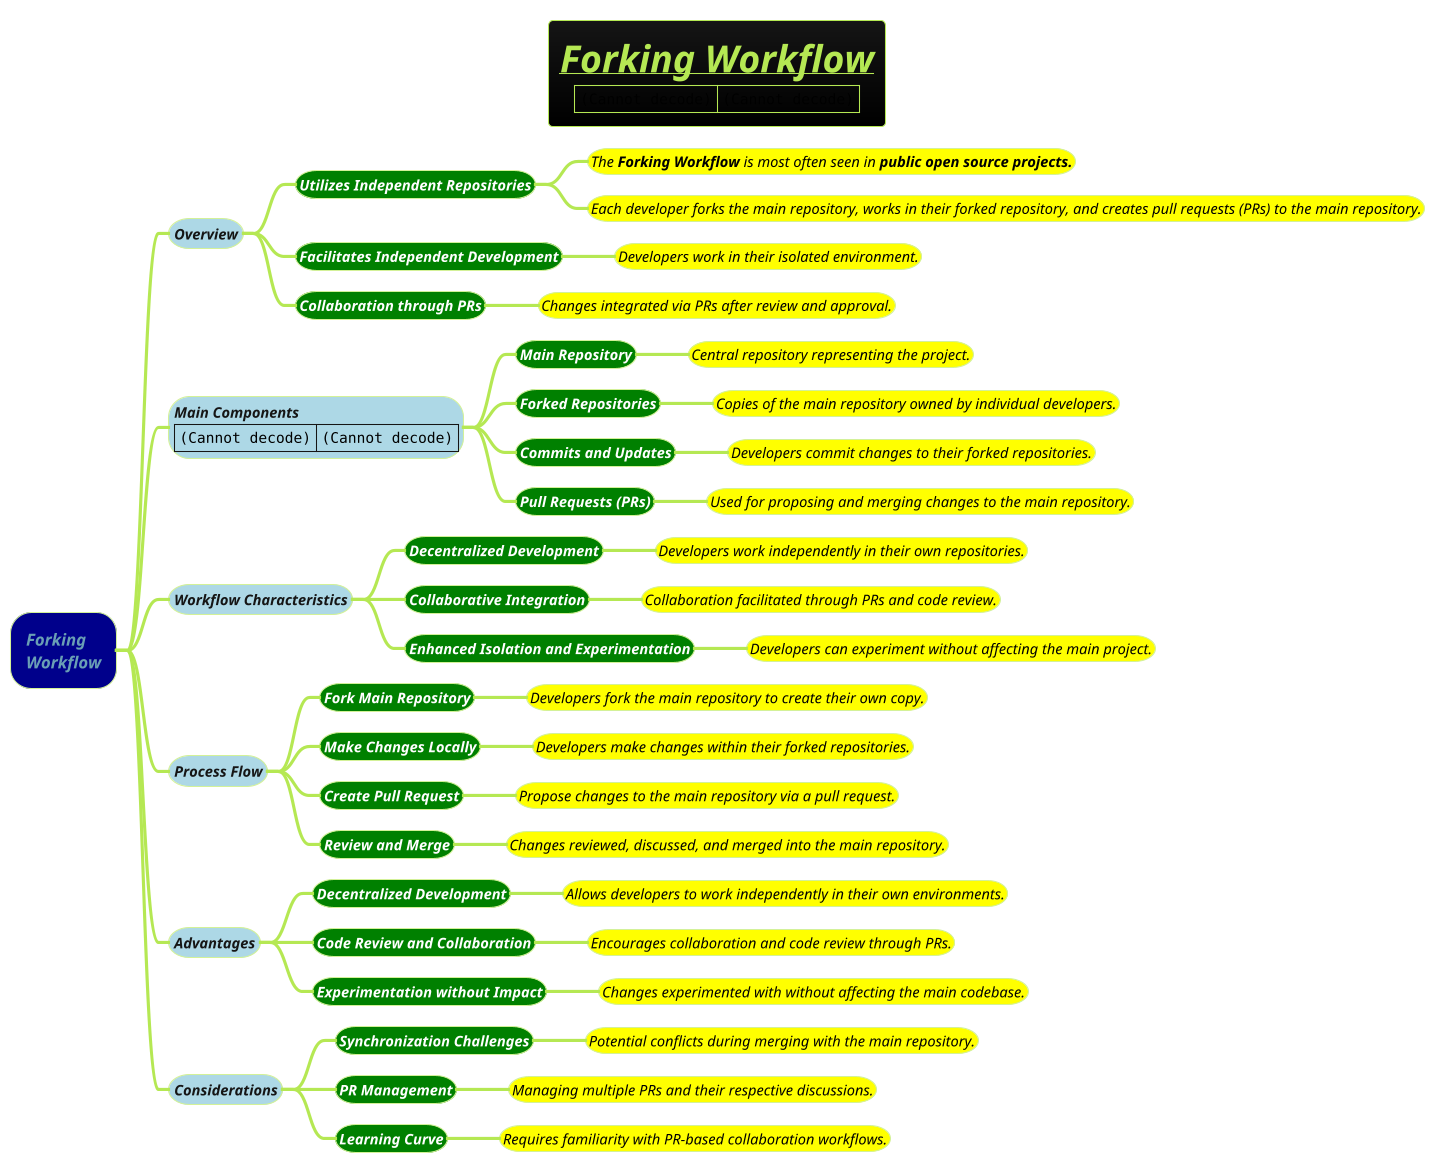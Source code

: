 @startmindmap
title =<i><b><u>Forking Workflow\n|<img:images/img_16.png{scale=1.3}>|<img:images/img_17.png{scale=1}>|
!theme hacker

*[#darkblue] <i>Forking \n<i>Workflow
**[#lightblue] <i><color #blac><size:14>Overview
***[#green] <b><i><color #white><size:14>Utilizes Independent Repositories
****[#yellow] <i><color #black><size:14>The **Forking Workflow** is most often seen in <b>public open source projects.
****[#yellow] <i><color #black><size:14>Each developer forks the main repository, works in their forked repository, and creates pull requests (PRs) to the main repository.
***[#green] <b><i><color #white><size:14>Facilitates Independent Development
****[#yellow] <i><color #black><size:14>Developers work in their isolated environment.
***[#green] <b><i><color #white><size:14>Collaboration through PRs
****[#yellow] <i><color #black><size:14>Changes integrated via PRs after review and approval.
**[#lightblue] <i><color #blac><size:14>Main Components\n|<img:images/img_16.png{scale=.65}>|<img:images/img_17.png{scale=.51}>|
***[#green] <b><i><color #white><size:14>Main Repository
****[#yellow] <i><color #black><size:14>Central repository representing the project.
***[#green] <b><i><color #white><size:14>Forked Repositories
****[#yellow] <i><color #black><size:14>Copies of the main repository owned by individual developers.
***[#green] <b><i><color #white><size:14>Commits and Updates
****[#yellow] <i><color #black><size:14>Developers commit changes to their forked repositories.
***[#green] <b><i><color #white><size:14>Pull Requests (PRs)
****[#yellow] <i><color #black><size:14>Used for proposing and merging changes to the main repository.
**[#lightblue] <i><color #blac><size:14>Workflow Characteristics
***[#green] <b><i><color #white><size:14>Decentralized Development
****[#yellow] <i><color #black><size:14>Developers work independently in their own repositories.
***[#green] <b><i><color #white><size:14>Collaborative Integration
****[#yellow] <i><color #black><size:14>Collaboration facilitated through PRs and code review.
***[#green] <b><i><color #white><size:14>Enhanced Isolation and Experimentation
****[#yellow] <i><color #black><size:14>Developers can experiment without affecting the main project.
**[#lightblue] <i><color #blac><size:14>Process Flow
***[#green] <b><i><color #white><size:14>Fork Main Repository
****[#yellow] <i><color #black><size:14>Developers fork the main repository to create their own copy.
***[#green] <b><i><color #white><size:14>Make Changes Locally
****[#yellow] <i><color #black><size:14>Developers make changes within their forked repositories.
***[#green] <b><i><color #white><size:14>Create Pull Request
****[#yellow] <i><color #black><size:14>Propose changes to the main repository via a pull request.
***[#green] <b><i><color #white><size:14>Review and Merge
****[#yellow] <i><color #black><size:14>Changes reviewed, discussed, and merged into the main repository.
**[#lightblue] <i><color #blac><size:14>Advantages
***[#green] <b><i><color #white><size:14>Decentralized Development
****[#yellow] <i><color #black><size:14>Allows developers to work independently in their own environments.
***[#green] <b><i><color #white><size:14>Code Review and Collaboration
****[#yellow] <i><color #black><size:14>Encourages collaboration and code review through PRs.
***[#green] <b><i><color #white><size:14>Experimentation without Impact
****[#yellow] <i><color #black><size:14>Changes experimented with without affecting the main codebase.
**[#lightblue] <i><color #blac><size:14>Considerations
***[#green] <b><i><color #white><size:14>Synchronization Challenges
****[#yellow] <i><color #black><size:14>Potential conflicts during merging with the main repository.
***[#green] <b><i><color #white><size:14>PR Management
****[#yellow] <i><color #black><size:14>Managing multiple PRs and their respective discussions.
***[#green] <b><i><color #white><size:14>Learning Curve
****[#yellow] <i><color #black><size:14>Requires familiarity with PR-based collaboration workflows.
@endmindmap
